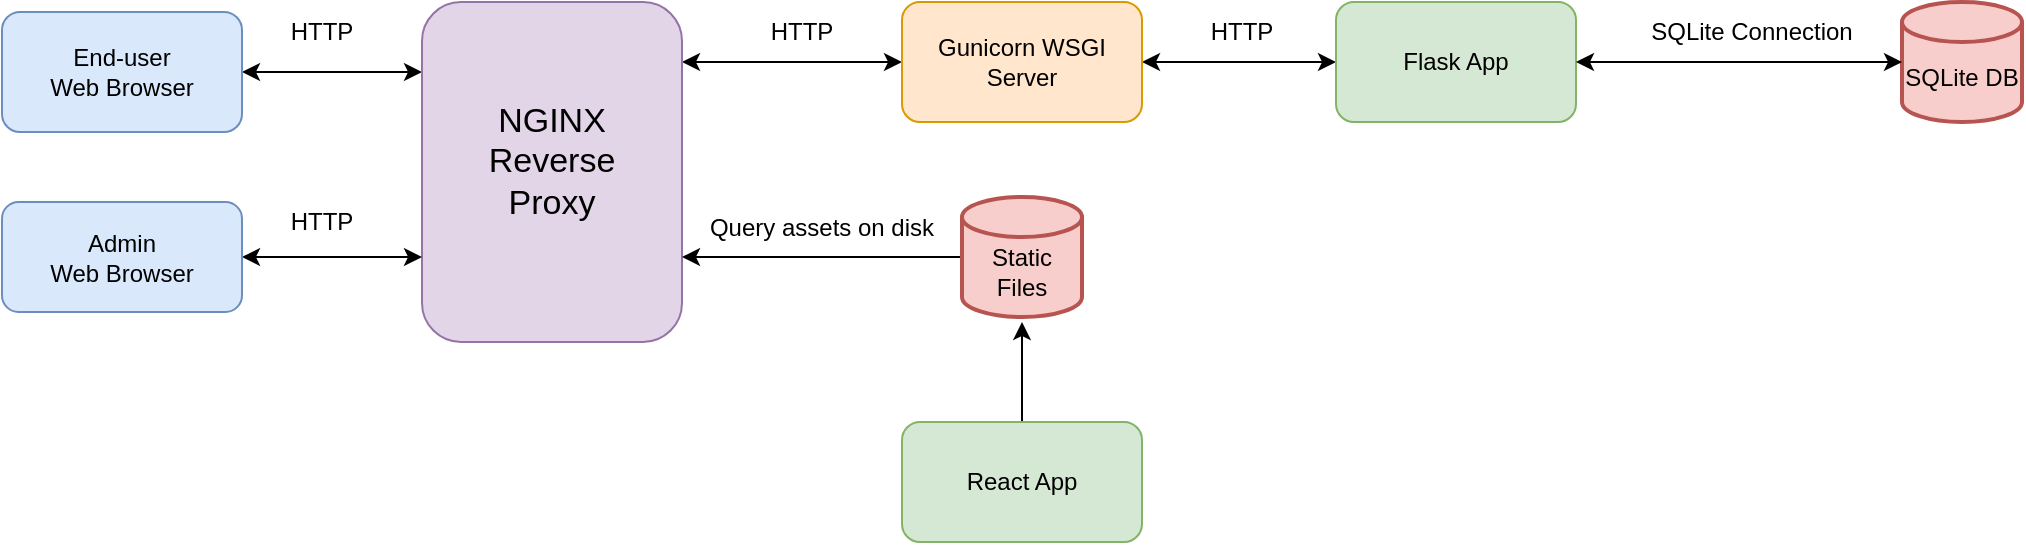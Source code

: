 <mxfile version="22.0.4" type="device">
  <diagram name="Page-1" id="QyLstI6LIwdhRGIR5yRl">
    <mxGraphModel dx="1434" dy="774" grid="1" gridSize="10" guides="1" tooltips="1" connect="1" arrows="1" fold="1" page="1" pageScale="1" pageWidth="827" pageHeight="1169" math="0" shadow="0">
      <root>
        <mxCell id="0" />
        <mxCell id="1" parent="0" />
        <mxCell id="f_cGPFJDXGQllaGJy8tu-8" style="edgeStyle=orthogonalEdgeStyle;rounded=0;orthogonalLoop=1;jettySize=auto;html=1;startArrow=classic;startFill=1;" edge="1" parent="1" source="f_cGPFJDXGQllaGJy8tu-1">
          <mxGeometry relative="1" as="geometry">
            <mxPoint x="370" y="235" as="targetPoint" />
          </mxGeometry>
        </mxCell>
        <mxCell id="f_cGPFJDXGQllaGJy8tu-1" value="&lt;div&gt;End-user&lt;/div&gt;&lt;div&gt;Web Browser&lt;/div&gt;" style="rounded=1;whiteSpace=wrap;html=1;fillColor=#dae8fc;strokeColor=#6c8ebf;" vertex="1" parent="1">
          <mxGeometry x="160" y="205" width="120" height="60" as="geometry" />
        </mxCell>
        <mxCell id="f_cGPFJDXGQllaGJy8tu-17" style="edgeStyle=orthogonalEdgeStyle;rounded=0;orthogonalLoop=1;jettySize=auto;html=1;entryX=0;entryY=0.5;entryDx=0;entryDy=0;startArrow=classic;startFill=1;" edge="1" parent="1" source="f_cGPFJDXGQllaGJy8tu-2" target="f_cGPFJDXGQllaGJy8tu-15">
          <mxGeometry relative="1" as="geometry">
            <Array as="points">
              <mxPoint x="530" y="230" />
              <mxPoint x="530" y="230" />
            </Array>
          </mxGeometry>
        </mxCell>
        <mxCell id="f_cGPFJDXGQllaGJy8tu-2" value="" style="rounded=1;whiteSpace=wrap;html=1;fillColor=#e1d5e7;strokeColor=#9673a6;" vertex="1" parent="1">
          <mxGeometry x="370" y="200" width="130" height="170" as="geometry" />
        </mxCell>
        <mxCell id="f_cGPFJDXGQllaGJy8tu-3" value="&lt;font style=&quot;font-size: 17px;&quot;&gt;NGINX Reverse Proxy&lt;/font&gt;" style="text;html=1;strokeColor=none;fillColor=none;align=center;verticalAlign=middle;whiteSpace=wrap;rounded=0;" vertex="1" parent="1">
          <mxGeometry x="405" y="265" width="60" height="30" as="geometry" />
        </mxCell>
        <mxCell id="f_cGPFJDXGQllaGJy8tu-9" style="edgeStyle=orthogonalEdgeStyle;rounded=0;orthogonalLoop=1;jettySize=auto;html=1;startArrow=classic;startFill=1;" edge="1" parent="1" source="f_cGPFJDXGQllaGJy8tu-4">
          <mxGeometry relative="1" as="geometry">
            <mxPoint x="370" y="327.5" as="targetPoint" />
          </mxGeometry>
        </mxCell>
        <mxCell id="f_cGPFJDXGQllaGJy8tu-4" value="&lt;div&gt;Admin&lt;/div&gt;&lt;div&gt;Web Browser&lt;/div&gt;" style="rounded=1;whiteSpace=wrap;html=1;fillColor=#dae8fc;strokeColor=#6c8ebf;" vertex="1" parent="1">
          <mxGeometry x="160" y="300" width="120" height="55" as="geometry" />
        </mxCell>
        <mxCell id="f_cGPFJDXGQllaGJy8tu-10" value="HTTP" style="text;html=1;strokeColor=none;fillColor=none;align=center;verticalAlign=middle;whiteSpace=wrap;rounded=0;" vertex="1" parent="1">
          <mxGeometry x="290" y="200" width="60" height="30" as="geometry" />
        </mxCell>
        <mxCell id="f_cGPFJDXGQllaGJy8tu-11" value="HTTP" style="text;html=1;strokeColor=none;fillColor=none;align=center;verticalAlign=middle;whiteSpace=wrap;rounded=0;" vertex="1" parent="1">
          <mxGeometry x="290" y="295" width="60" height="30" as="geometry" />
        </mxCell>
        <mxCell id="f_cGPFJDXGQllaGJy8tu-20" style="edgeStyle=orthogonalEdgeStyle;rounded=0;orthogonalLoop=1;jettySize=auto;html=1;entryX=0;entryY=0.5;entryDx=0;entryDy=0;startArrow=classic;startFill=1;" edge="1" parent="1" source="f_cGPFJDXGQllaGJy8tu-15" target="f_cGPFJDXGQllaGJy8tu-19">
          <mxGeometry relative="1" as="geometry" />
        </mxCell>
        <mxCell id="f_cGPFJDXGQllaGJy8tu-15" value="Gunicorn WSGI Server" style="rounded=1;whiteSpace=wrap;html=1;fillColor=#ffe6cc;strokeColor=#d79b00;" vertex="1" parent="1">
          <mxGeometry x="610" y="200" width="120" height="60" as="geometry" />
        </mxCell>
        <mxCell id="f_cGPFJDXGQllaGJy8tu-18" value="HTTP" style="text;html=1;strokeColor=none;fillColor=none;align=center;verticalAlign=middle;whiteSpace=wrap;rounded=0;" vertex="1" parent="1">
          <mxGeometry x="530" y="200" width="60" height="30" as="geometry" />
        </mxCell>
        <mxCell id="f_cGPFJDXGQllaGJy8tu-19" value="Flask App" style="rounded=1;whiteSpace=wrap;html=1;fillColor=#d5e8d4;strokeColor=#82b366;" vertex="1" parent="1">
          <mxGeometry x="827" y="200" width="120" height="60" as="geometry" />
        </mxCell>
        <mxCell id="f_cGPFJDXGQllaGJy8tu-21" value="HTTP" style="text;html=1;strokeColor=none;fillColor=none;align=center;verticalAlign=middle;whiteSpace=wrap;rounded=0;" vertex="1" parent="1">
          <mxGeometry x="750" y="200" width="60" height="30" as="geometry" />
        </mxCell>
        <mxCell id="f_cGPFJDXGQllaGJy8tu-22" value="&lt;div&gt;&lt;br&gt;&lt;/div&gt;&lt;div&gt;SQLite DB&lt;/div&gt;" style="strokeWidth=2;html=1;shape=mxgraph.flowchart.database;whiteSpace=wrap;fillColor=#f8cecc;strokeColor=#b85450;" vertex="1" parent="1">
          <mxGeometry x="1110" y="200" width="60" height="60" as="geometry" />
        </mxCell>
        <mxCell id="f_cGPFJDXGQllaGJy8tu-23" style="edgeStyle=orthogonalEdgeStyle;rounded=0;orthogonalLoop=1;jettySize=auto;html=1;entryX=0;entryY=0.5;entryDx=0;entryDy=0;entryPerimeter=0;startArrow=classic;startFill=1;" edge="1" parent="1" source="f_cGPFJDXGQllaGJy8tu-19" target="f_cGPFJDXGQllaGJy8tu-22">
          <mxGeometry relative="1" as="geometry" />
        </mxCell>
        <mxCell id="f_cGPFJDXGQllaGJy8tu-24" value="SQLite Connection" style="text;html=1;strokeColor=none;fillColor=none;align=center;verticalAlign=middle;whiteSpace=wrap;rounded=0;" vertex="1" parent="1">
          <mxGeometry x="970" y="200" width="130" height="30" as="geometry" />
        </mxCell>
        <mxCell id="f_cGPFJDXGQllaGJy8tu-31" style="edgeStyle=orthogonalEdgeStyle;rounded=0;orthogonalLoop=1;jettySize=auto;html=1;entryX=1;entryY=0.75;entryDx=0;entryDy=0;startArrow=none;startFill=0;" edge="1" parent="1" source="f_cGPFJDXGQllaGJy8tu-30" target="f_cGPFJDXGQllaGJy8tu-2">
          <mxGeometry relative="1" as="geometry" />
        </mxCell>
        <mxCell id="f_cGPFJDXGQllaGJy8tu-30" value="&lt;div&gt;&lt;br&gt;&lt;/div&gt;&lt;div&gt;Static Files&lt;br&gt;&lt;/div&gt;" style="strokeWidth=2;html=1;shape=mxgraph.flowchart.database;whiteSpace=wrap;fillColor=#f8cecc;strokeColor=#b85450;" vertex="1" parent="1">
          <mxGeometry x="640" y="297.5" width="60" height="60" as="geometry" />
        </mxCell>
        <mxCell id="f_cGPFJDXGQllaGJy8tu-32" value="Query assets on disk" style="text;html=1;strokeColor=none;fillColor=none;align=center;verticalAlign=middle;whiteSpace=wrap;rounded=0;" vertex="1" parent="1">
          <mxGeometry x="510" y="297.5" width="120" height="30" as="geometry" />
        </mxCell>
        <mxCell id="f_cGPFJDXGQllaGJy8tu-36" style="edgeStyle=orthogonalEdgeStyle;rounded=0;orthogonalLoop=1;jettySize=auto;html=1;" edge="1" parent="1" source="f_cGPFJDXGQllaGJy8tu-35">
          <mxGeometry relative="1" as="geometry">
            <mxPoint x="670" y="360" as="targetPoint" />
          </mxGeometry>
        </mxCell>
        <mxCell id="f_cGPFJDXGQllaGJy8tu-35" value="React App" style="rounded=1;whiteSpace=wrap;html=1;fillColor=#d5e8d4;strokeColor=#82b366;" vertex="1" parent="1">
          <mxGeometry x="610" y="410" width="120" height="60" as="geometry" />
        </mxCell>
      </root>
    </mxGraphModel>
  </diagram>
</mxfile>

